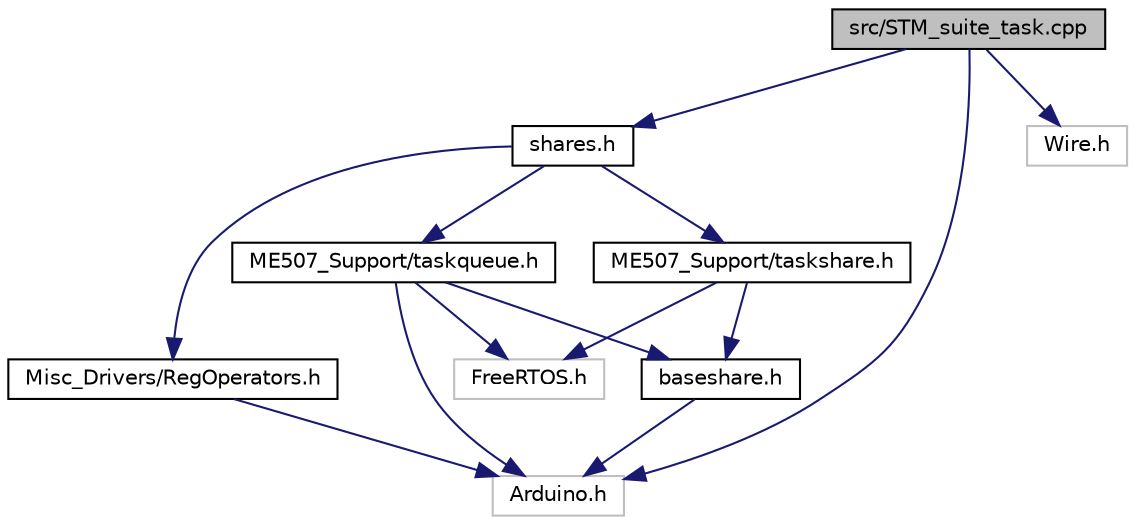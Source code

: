 digraph "src/STM_suite_task.cpp"
{
 // LATEX_PDF_SIZE
  edge [fontname="Helvetica",fontsize="10",labelfontname="Helvetica",labelfontsize="10"];
  node [fontname="Helvetica",fontsize="10",shape=record];
  Node1 [label="src/STM_suite_task.cpp",height=0.2,width=0.4,color="black", fillcolor="grey75", style="filled", fontcolor="black",tooltip=" "];
  Node1 -> Node2 [color="midnightblue",fontsize="10",style="solid"];
  Node2 [label="Arduino.h",height=0.2,width=0.4,color="grey75", fillcolor="white", style="filled",tooltip=" "];
  Node1 -> Node3 [color="midnightblue",fontsize="10",style="solid"];
  Node3 [label="shares.h",height=0.2,width=0.4,color="black", fillcolor="white", style="filled",URL="$shares_8h.html",tooltip=" "];
  Node3 -> Node4 [color="midnightblue",fontsize="10",style="solid"];
  Node4 [label="ME507_Support/taskqueue.h",height=0.2,width=0.4,color="black", fillcolor="white", style="filled",URL="$taskqueue_8h.html",tooltip=" "];
  Node4 -> Node2 [color="midnightblue",fontsize="10",style="solid"];
  Node4 -> Node5 [color="midnightblue",fontsize="10",style="solid"];
  Node5 [label="FreeRTOS.h",height=0.2,width=0.4,color="grey75", fillcolor="white", style="filled",tooltip=" "];
  Node4 -> Node6 [color="midnightblue",fontsize="10",style="solid"];
  Node6 [label="baseshare.h",height=0.2,width=0.4,color="black", fillcolor="white", style="filled",URL="$baseshare_8h.html",tooltip="Headers for a base class for type-safe, thread-safe task data exchange classes."];
  Node6 -> Node2 [color="midnightblue",fontsize="10",style="solid"];
  Node3 -> Node7 [color="midnightblue",fontsize="10",style="solid"];
  Node7 [label="ME507_Support/taskshare.h",height=0.2,width=0.4,color="black", fillcolor="white", style="filled",URL="$taskshare_8h.html",tooltip="Data which can be shared between tasks in a thread-safe manner."];
  Node7 -> Node6 [color="midnightblue",fontsize="10",style="solid"];
  Node7 -> Node5 [color="midnightblue",fontsize="10",style="solid"];
  Node3 -> Node8 [color="midnightblue",fontsize="10",style="solid"];
  Node8 [label="Misc_Drivers/RegOperators.h",height=0.2,width=0.4,color="black", fillcolor="white", style="filled",URL="$RegOperators_8h_source.html",tooltip=" "];
  Node8 -> Node2 [color="midnightblue",fontsize="10",style="solid"];
  Node1 -> Node9 [color="midnightblue",fontsize="10",style="solid"];
  Node9 [label="Wire.h",height=0.2,width=0.4,color="grey75", fillcolor="white", style="filled",tooltip=" "];
}

